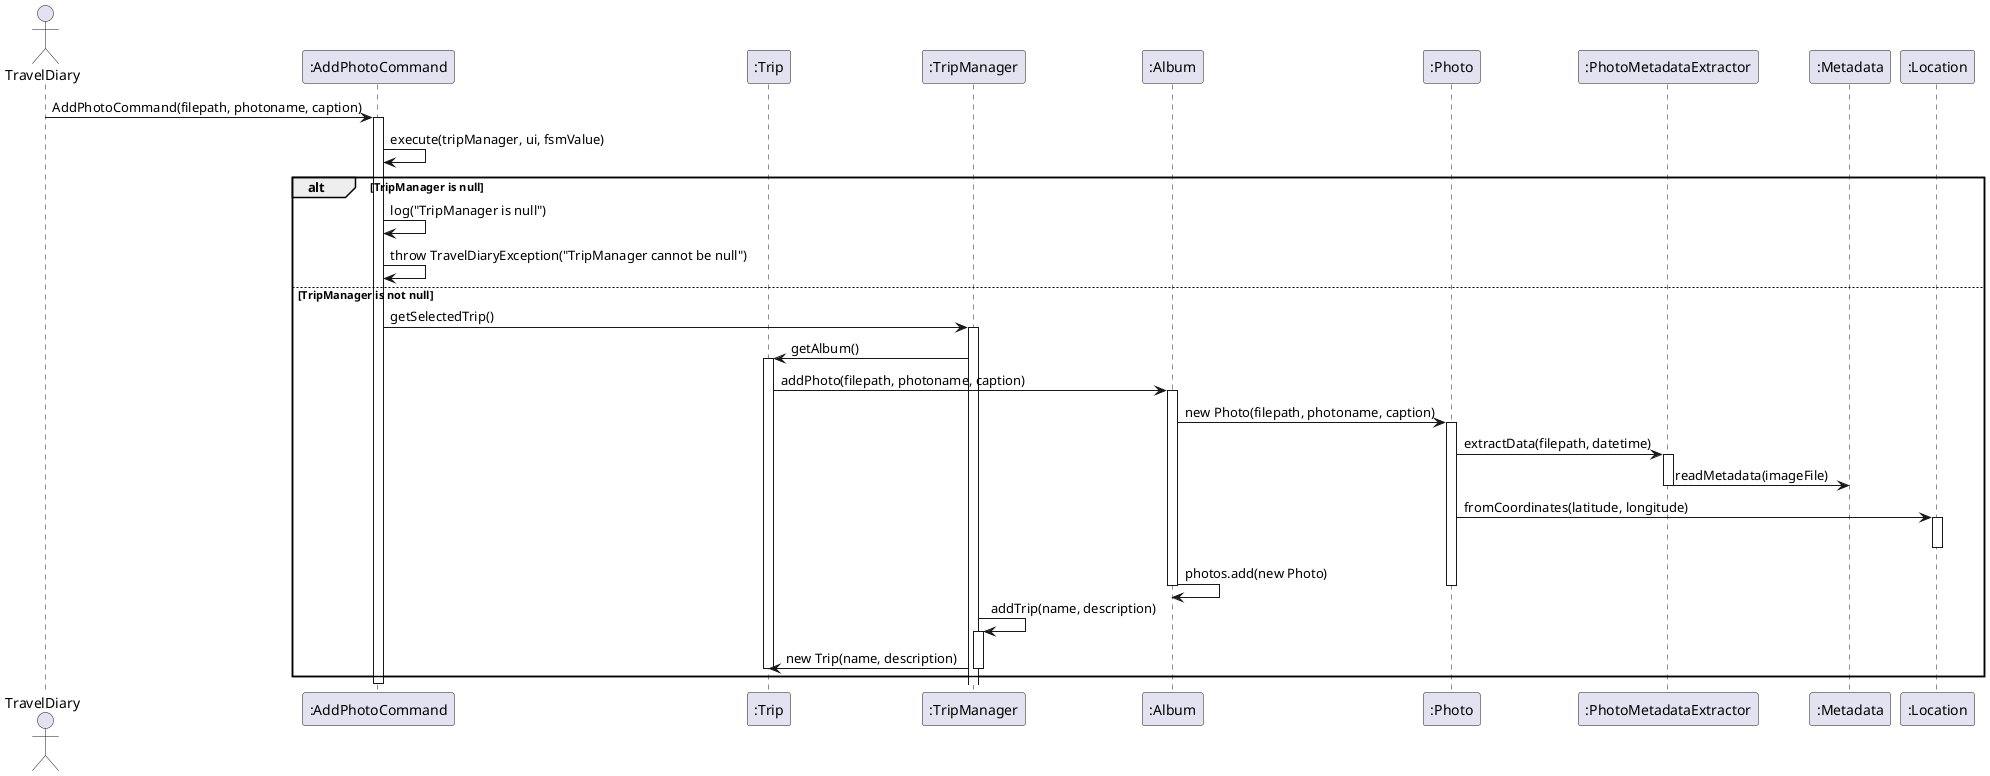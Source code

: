 @startuml
actor TravelDiary


participant ":AddPhotoCommand" as AddPhotoCommand
participant ":Trip" as Trip
participant ":TripManager" as TripManager
participant ":Album" as Album
participant ":Photo" as Photo
participant ":PhotoMetadataExtractor" as PhotoMetadataExtractor
participant ":Metadata" as Metadata
participant ":Location" as Location

TravelDiary -> AddPhotoCommand: AddPhotoCommand(filepath, photoname, caption)
activate AddPhotoCommand

AddPhotoCommand -> AddPhotoCommand: execute(tripManager, ui, fsmValue)
alt TripManager is null
    AddPhotoCommand -> AddPhotoCommand: log("TripManager is null")
    AddPhotoCommand -> AddPhotoCommand: throw TravelDiaryException("TripManager cannot be null")
else TripManager is not null
    AddPhotoCommand -> TripManager: getSelectedTrip()
    activate TripManager
    TripManager -> Trip: getAlbum()
    activate Trip

    Trip -> Album: addPhoto(filepath, photoname, caption)
    activate Album

    Album -> Photo: new Photo(filepath, photoname, caption)
    activate Photo
    Photo -> PhotoMetadataExtractor: extractData(filepath, datetime)
    activate PhotoMetadataExtractor
    PhotoMetadataExtractor -> Metadata: readMetadata(imageFile)
    deactivate PhotoMetadataExtractor

    Photo -> Location: fromCoordinates(latitude, longitude)
    activate Location
    deactivate Location

    Album -> Album: photos.add(new Photo)
    deactivate Photo
    deactivate Album

    TripManager -> TripManager: addTrip(name, description)
    activate TripManager
    TripManager -> Trip: new Trip(name, description)
    deactivate Trip
    deactivate TripManager

end
deactivate AddPhotoCommand

@enduml
